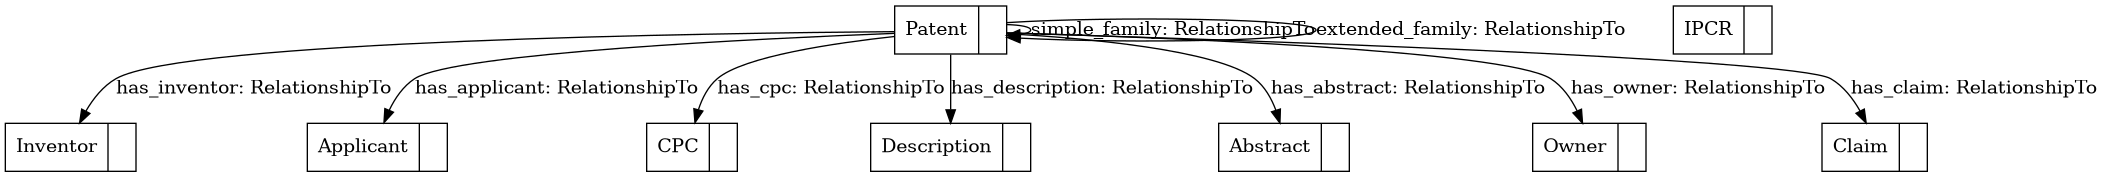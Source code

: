 @startuml
digraph G {
  node [shape=record];
  Patent [label="Patent|{}}"];
  Patent -> Inventor [label="has_inventor: RelationshipTo"];
  Patent -> Applicant [label="has_applicant: RelationshipTo"];
  Patent -> CPC [label="has_cpc: RelationshipTo"];
  Patent -> Description [label="has_description: RelationshipTo"];
  Patent -> Abstract [label="has_abstract: RelationshipTo"];
  Patent -> Patent [label="simple_family: RelationshipTo"];
  Patent -> Patent [label="extended_family: RelationshipTo"];
  Patent -> Owner [label="has_owner: RelationshipTo"];
  Patent -> Claim [label="has_claim: RelationshipTo"];
  Claim [label="Claim|{}}"];
  Inventor [label="Inventor|{}}"];
  Applicant [label="Applicant|{}}"];
  Owner [label="Owner|{}}"];
  CPC [label="CPC|{}}"];
  IPCR [label="IPCR|{}}"];
  Description [label="Description|{}}"];
  Abstract [label="Abstract|{}}"];
}@enduml